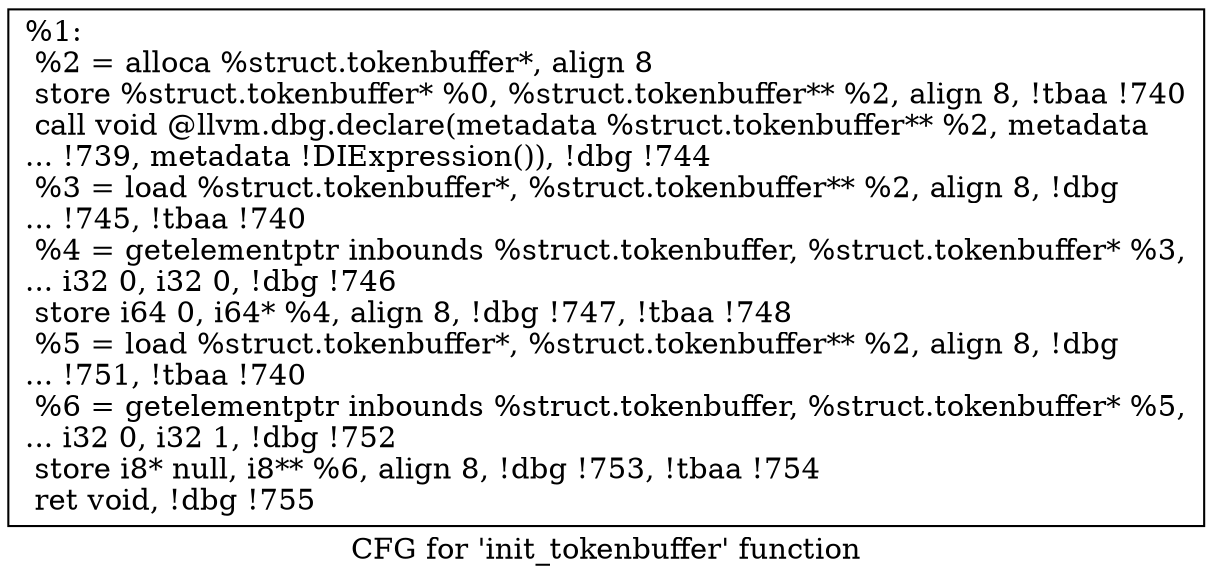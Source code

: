 digraph "CFG for 'init_tokenbuffer' function" {
	label="CFG for 'init_tokenbuffer' function";

	Node0x1779620 [shape=record,label="{%1:\l  %2 = alloca %struct.tokenbuffer*, align 8\l  store %struct.tokenbuffer* %0, %struct.tokenbuffer** %2, align 8, !tbaa !740\l  call void @llvm.dbg.declare(metadata %struct.tokenbuffer** %2, metadata\l... !739, metadata !DIExpression()), !dbg !744\l  %3 = load %struct.tokenbuffer*, %struct.tokenbuffer** %2, align 8, !dbg\l... !745, !tbaa !740\l  %4 = getelementptr inbounds %struct.tokenbuffer, %struct.tokenbuffer* %3,\l... i32 0, i32 0, !dbg !746\l  store i64 0, i64* %4, align 8, !dbg !747, !tbaa !748\l  %5 = load %struct.tokenbuffer*, %struct.tokenbuffer** %2, align 8, !dbg\l... !751, !tbaa !740\l  %6 = getelementptr inbounds %struct.tokenbuffer, %struct.tokenbuffer* %5,\l... i32 0, i32 1, !dbg !752\l  store i8* null, i8** %6, align 8, !dbg !753, !tbaa !754\l  ret void, !dbg !755\l}"];
}
